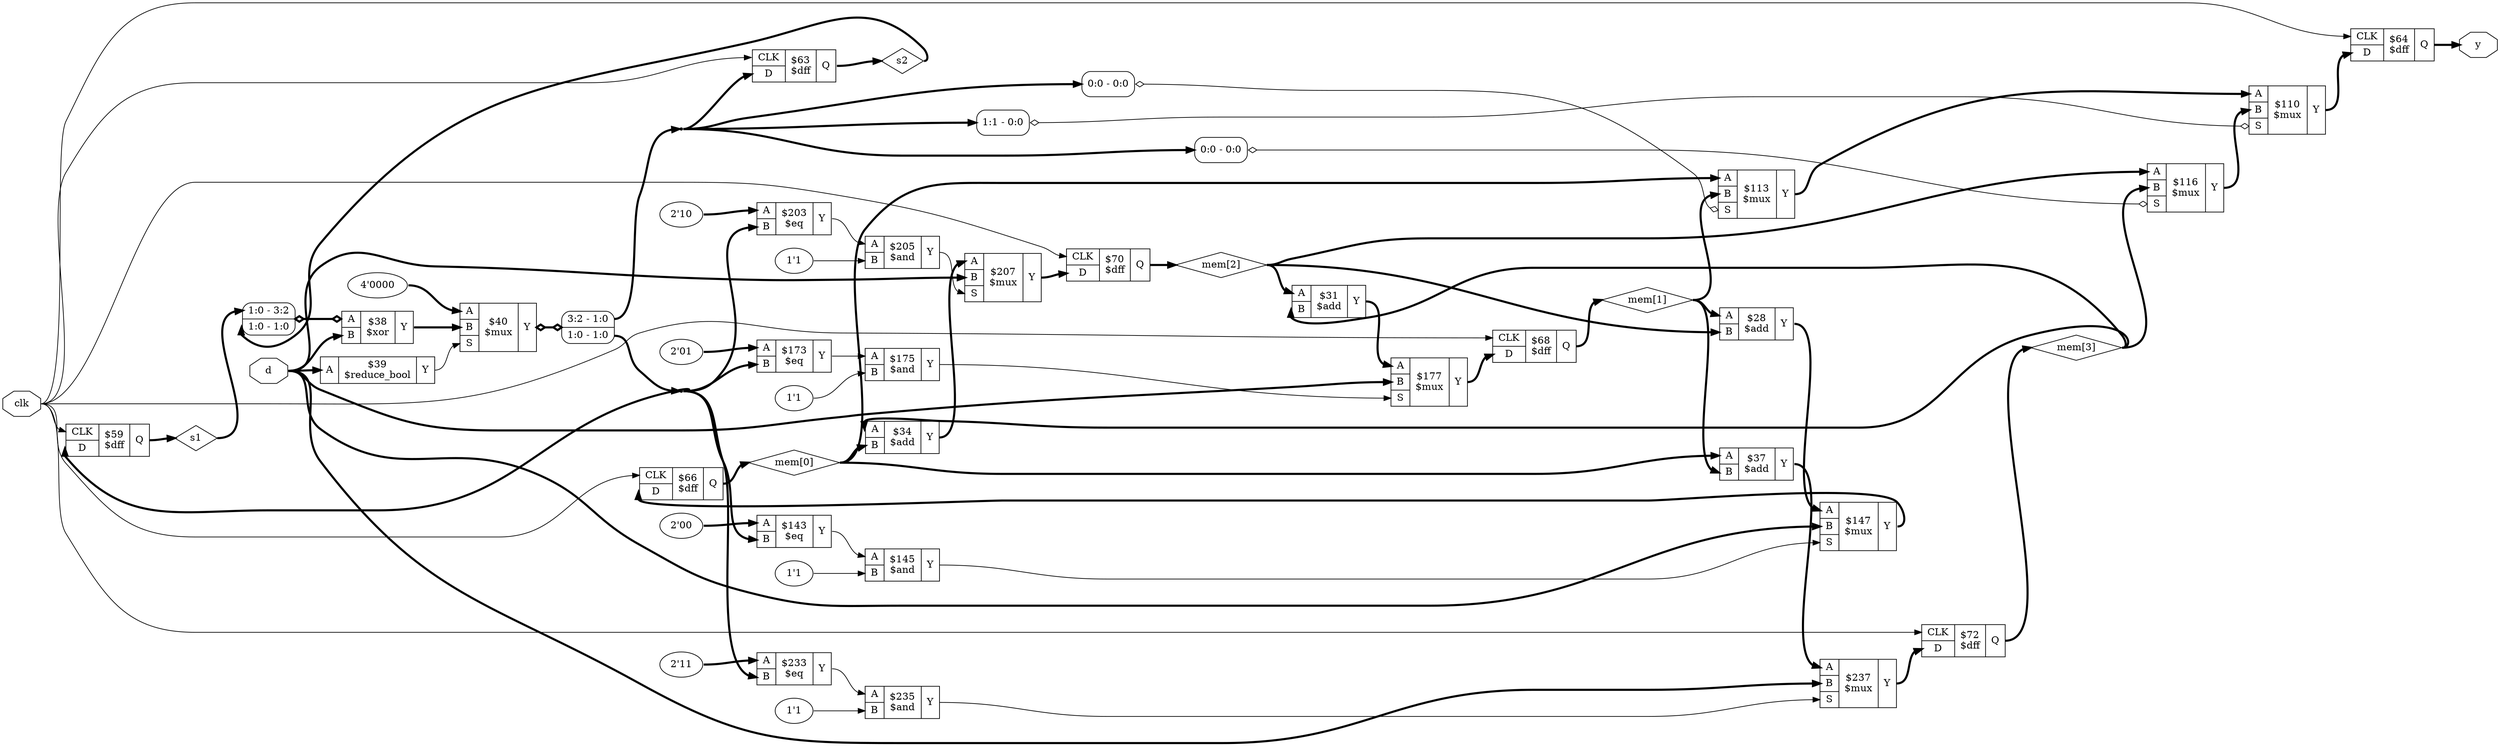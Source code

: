 digraph "memdemo" {
rankdir="LR";
remincross=true;
n24 [ shape=octagon, label="clk", color="black", fontcolor="black" ];
n25 [ shape=octagon, label="d", color="black", fontcolor="black" ];
n26 [ shape=diamond, label="mem[0]", color="black", fontcolor="black" ];
n27 [ shape=diamond, label="mem[1]", color="black", fontcolor="black" ];
n28 [ shape=diamond, label="mem[2]", color="black", fontcolor="black" ];
n29 [ shape=diamond, label="mem[3]", color="black", fontcolor="black" ];
n30 [ shape=diamond, label="s1", color="black", fontcolor="black" ];
n31 [ shape=diamond, label="s2", color="black", fontcolor="black" ];
n32 [ shape=octagon, label="y", color="black", fontcolor="black" ];
c36 [ shape=record, label="{{<p33> A|<p34> B}|$28\n$add|{<p35> Y}}" ];
c37 [ shape=record, label="{{<p33> A|<p34> B}|$31\n$add|{<p35> Y}}" ];
c38 [ shape=record, label="{{<p33> A|<p34> B}|$34\n$add|{<p35> Y}}" ];
c39 [ shape=record, label="{{<p33> A|<p34> B}|$37\n$add|{<p35> Y}}" ];
c41 [ shape=record, label="{{<p33> A|<p34> B|<p40> S}|$110\n$mux|{<p35> Y}}" ];
x0 [ shape=record, style=rounded, label="<s0> 1:1 - 0:0 " ];
x0:e -> c41:p40:w [arrowhead=odiamond, arrowtail=odiamond, dir=both, color="black", label=""];
c42 [ shape=record, label="{{<p33> A|<p34> B|<p40> S}|$113\n$mux|{<p35> Y}}" ];
x1 [ shape=record, style=rounded, label="<s0> 0:0 - 0:0 " ];
x1:e -> c42:p40:w [arrowhead=odiamond, arrowtail=odiamond, dir=both, color="black", label=""];
c43 [ shape=record, label="{{<p33> A|<p34> B|<p40> S}|$116\n$mux|{<p35> Y}}" ];
x2 [ shape=record, style=rounded, label="<s0> 0:0 - 0:0 " ];
x2:e -> c43:p40:w [arrowhead=odiamond, arrowtail=odiamond, dir=both, color="black", label=""];
v3 [ label="1'1" ];
c44 [ shape=record, label="{{<p33> A|<p34> B}|$145\n$and|{<p35> Y}}" ];
v4 [ label="1'1" ];
c45 [ shape=record, label="{{<p33> A|<p34> B}|$175\n$and|{<p35> Y}}" ];
v5 [ label="1'1" ];
c46 [ shape=record, label="{{<p33> A|<p34> B}|$205\n$and|{<p35> Y}}" ];
v6 [ label="1'1" ];
c47 [ shape=record, label="{{<p33> A|<p34> B}|$235\n$and|{<p35> Y}}" ];
v7 [ label="2'00" ];
c48 [ shape=record, label="{{<p33> A|<p34> B}|$143\n$eq|{<p35> Y}}" ];
v8 [ label="2'01" ];
c49 [ shape=record, label="{{<p33> A|<p34> B}|$173\n$eq|{<p35> Y}}" ];
v9 [ label="2'10" ];
c50 [ shape=record, label="{{<p33> A|<p34> B}|$203\n$eq|{<p35> Y}}" ];
v10 [ label="2'11" ];
c51 [ shape=record, label="{{<p33> A|<p34> B}|$233\n$eq|{<p35> Y}}" ];
c52 [ shape=record, label="{{<p33> A|<p34> B|<p40> S}|$147\n$mux|{<p35> Y}}" ];
c53 [ shape=record, label="{{<p33> A|<p34> B|<p40> S}|$177\n$mux|{<p35> Y}}" ];
c54 [ shape=record, label="{{<p33> A|<p34> B|<p40> S}|$207\n$mux|{<p35> Y}}" ];
c55 [ shape=record, label="{{<p33> A|<p34> B|<p40> S}|$237\n$mux|{<p35> Y}}" ];
c59 [ shape=record, label="{{<p56> CLK|<p57> D}|$66\n$dff|{<p58> Q}}" ];
c60 [ shape=record, label="{{<p56> CLK|<p57> D}|$68\n$dff|{<p58> Q}}" ];
c61 [ shape=record, label="{{<p56> CLK|<p57> D}|$70\n$dff|{<p58> Q}}" ];
c62 [ shape=record, label="{{<p56> CLK|<p57> D}|$72\n$dff|{<p58> Q}}" ];
c63 [ shape=record, label="{{<p56> CLK|<p57> D}|$59\n$dff|{<p58> Q}}" ];
c64 [ shape=record, label="{{<p56> CLK|<p57> D}|$63\n$dff|{<p58> Q}}" ];
c65 [ shape=record, label="{{<p56> CLK|<p57> D}|$64\n$dff|{<p58> Q}}" ];
c66 [ shape=record, label="{{<p33> A}|$39\n$reduce_bool|{<p35> Y}}" ];
v11 [ label="4'0000" ];
c67 [ shape=record, label="{{<p33> A|<p34> B|<p40> S}|$40\n$mux|{<p35> Y}}" ];
x12 [ shape=record, style=rounded, label="<s1> 3:2 - 1:0 |<s0> 1:0 - 1:0 " ];
c67:p35:e -> x12:w [arrowhead=odiamond, arrowtail=odiamond, dir=both, color="black", style="setlinewidth(3)", label=""];
c68 [ shape=record, label="{{<p33> A|<p34> B}|$38\n$xor|{<p35> Y}}" ];
x13 [ shape=record, style=rounded, label="<s1> 1:0 - 3:2 |<s0> 1:0 - 1:0 " ];
x13:e -> c68:p33:w [arrowhead=odiamond, arrowtail=odiamond, dir=both, color="black", style="setlinewidth(3)", label=""];
c36:p35:e -> c52:p33:w [color="black", style="setlinewidth(3)", label=""];
c44:p35:e -> c52:p40:w [color="black", label=""];
c45:p35:e -> c53:p40:w [color="black", label=""];
c46:p35:e -> c54:p40:w [color="black", label=""];
c47:p35:e -> c55:p40:w [color="black", label=""];
c48:p35:e -> c44:p33:w [color="black", label=""];
c49:p35:e -> c45:p33:w [color="black", label=""];
c50:p35:e -> c46:p33:w [color="black", label=""];
c51:p35:e -> c47:p33:w [color="black", label=""];
c52:p35:e -> c59:p57:w [color="black", style="setlinewidth(3)", label=""];
c53:p35:e -> c60:p57:w [color="black", style="setlinewidth(3)", label=""];
c37:p35:e -> c53:p33:w [color="black", style="setlinewidth(3)", label=""];
c54:p35:e -> c61:p57:w [color="black", style="setlinewidth(3)", label=""];
c55:p35:e -> c62:p57:w [color="black", style="setlinewidth(3)", label=""];
c66:p35:e -> c67:p40:w [color="black", label=""];
c68:p35:e -> c67:p34:w [color="black", style="setlinewidth(3)", label=""];
n24:e -> c59:p56:w [color="black", label=""];
n24:e -> c60:p56:w [color="black", label=""];
n24:e -> c61:p56:w [color="black", label=""];
n24:e -> c62:p56:w [color="black", label=""];
n24:e -> c63:p56:w [color="black", label=""];
n24:e -> c64:p56:w [color="black", label=""];
n24:e -> c65:p56:w [color="black", label=""];
n25:e -> c52:p34:w [color="black", style="setlinewidth(3)", label=""];
n25:e -> c53:p34:w [color="black", style="setlinewidth(3)", label=""];
n25:e -> c54:p34:w [color="black", style="setlinewidth(3)", label=""];
n25:e -> c55:p34:w [color="black", style="setlinewidth(3)", label=""];
n25:e -> c66:p33:w [color="black", style="setlinewidth(3)", label=""];
n25:e -> c68:p34:w [color="black", style="setlinewidth(3)", label=""];
c59:p58:e -> n26:w [color="black", style="setlinewidth(3)", label=""];
n26:e -> c38:p34:w [color="black", style="setlinewidth(3)", label=""];
n26:e -> c39:p33:w [color="black", style="setlinewidth(3)", label=""];
n26:e -> c42:p33:w [color="black", style="setlinewidth(3)", label=""];
c60:p58:e -> n27:w [color="black", style="setlinewidth(3)", label=""];
n27:e -> c36:p33:w [color="black", style="setlinewidth(3)", label=""];
n27:e -> c39:p34:w [color="black", style="setlinewidth(3)", label=""];
n27:e -> c42:p34:w [color="black", style="setlinewidth(3)", label=""];
c61:p58:e -> n28:w [color="black", style="setlinewidth(3)", label=""];
n28:e -> c36:p34:w [color="black", style="setlinewidth(3)", label=""];
n28:e -> c37:p33:w [color="black", style="setlinewidth(3)", label=""];
n28:e -> c43:p33:w [color="black", style="setlinewidth(3)", label=""];
c62:p58:e -> n29:w [color="black", style="setlinewidth(3)", label=""];
n29:e -> c37:p34:w [color="black", style="setlinewidth(3)", label=""];
n29:e -> c38:p33:w [color="black", style="setlinewidth(3)", label=""];
n29:e -> c43:p34:w [color="black", style="setlinewidth(3)", label=""];
c38:p35:e -> c54:p33:w [color="black", style="setlinewidth(3)", label=""];
c63:p58:e -> n30:w [color="black", style="setlinewidth(3)", label=""];
n30:e -> x13:s1:w [color="black", style="setlinewidth(3)", label=""];
c64:p58:e -> n31:w [color="black", style="setlinewidth(3)", label=""];
n31:e -> x13:s0:w [color="black", style="setlinewidth(3)", label=""];
c65:p58:e -> n32:w [color="black", style="setlinewidth(3)", label=""];
c39:p35:e -> c55:p33:w [color="black", style="setlinewidth(3)", label=""];
n5 [ shape=point ];
x12:s0:e -> n5:w [color="black", style="setlinewidth(3)", label=""];
n5:e -> c48:p34:w [color="black", style="setlinewidth(3)", label=""];
n5:e -> c49:p34:w [color="black", style="setlinewidth(3)", label=""];
n5:e -> c50:p34:w [color="black", style="setlinewidth(3)", label=""];
n5:e -> c51:p34:w [color="black", style="setlinewidth(3)", label=""];
n5:e -> c63:p57:w [color="black", style="setlinewidth(3)", label=""];
n6 [ shape=point ];
x12:s1:e -> n6:w [color="black", style="setlinewidth(3)", label=""];
n6:e -> c64:p57:w [color="black", style="setlinewidth(3)", label=""];
n6:e -> x0:s0:w [color="black", style="setlinewidth(3)", label=""];
n6:e -> x1:s0:w [color="black", style="setlinewidth(3)", label=""];
n6:e -> x2:s0:w [color="black", style="setlinewidth(3)", label=""];
c41:p35:e -> c65:p57:w [color="black", style="setlinewidth(3)", label=""];
c42:p35:e -> c41:p33:w [color="black", style="setlinewidth(3)", label=""];
c43:p35:e -> c41:p34:w [color="black", style="setlinewidth(3)", label=""];
v10:e -> c51:p33:w [color="black", style="setlinewidth(3)", label=""];
v11:e -> c67:p33:w [color="black", style="setlinewidth(3)", label=""];
v3:e -> c44:p34:w [color="black", label=""];
v4:e -> c45:p34:w [color="black", label=""];
v5:e -> c46:p34:w [color="black", label=""];
v6:e -> c47:p34:w [color="black", label=""];
v7:e -> c48:p33:w [color="black", style="setlinewidth(3)", label=""];
v8:e -> c49:p33:w [color="black", style="setlinewidth(3)", label=""];
v9:e -> c50:p33:w [color="black", style="setlinewidth(3)", label=""];
}

